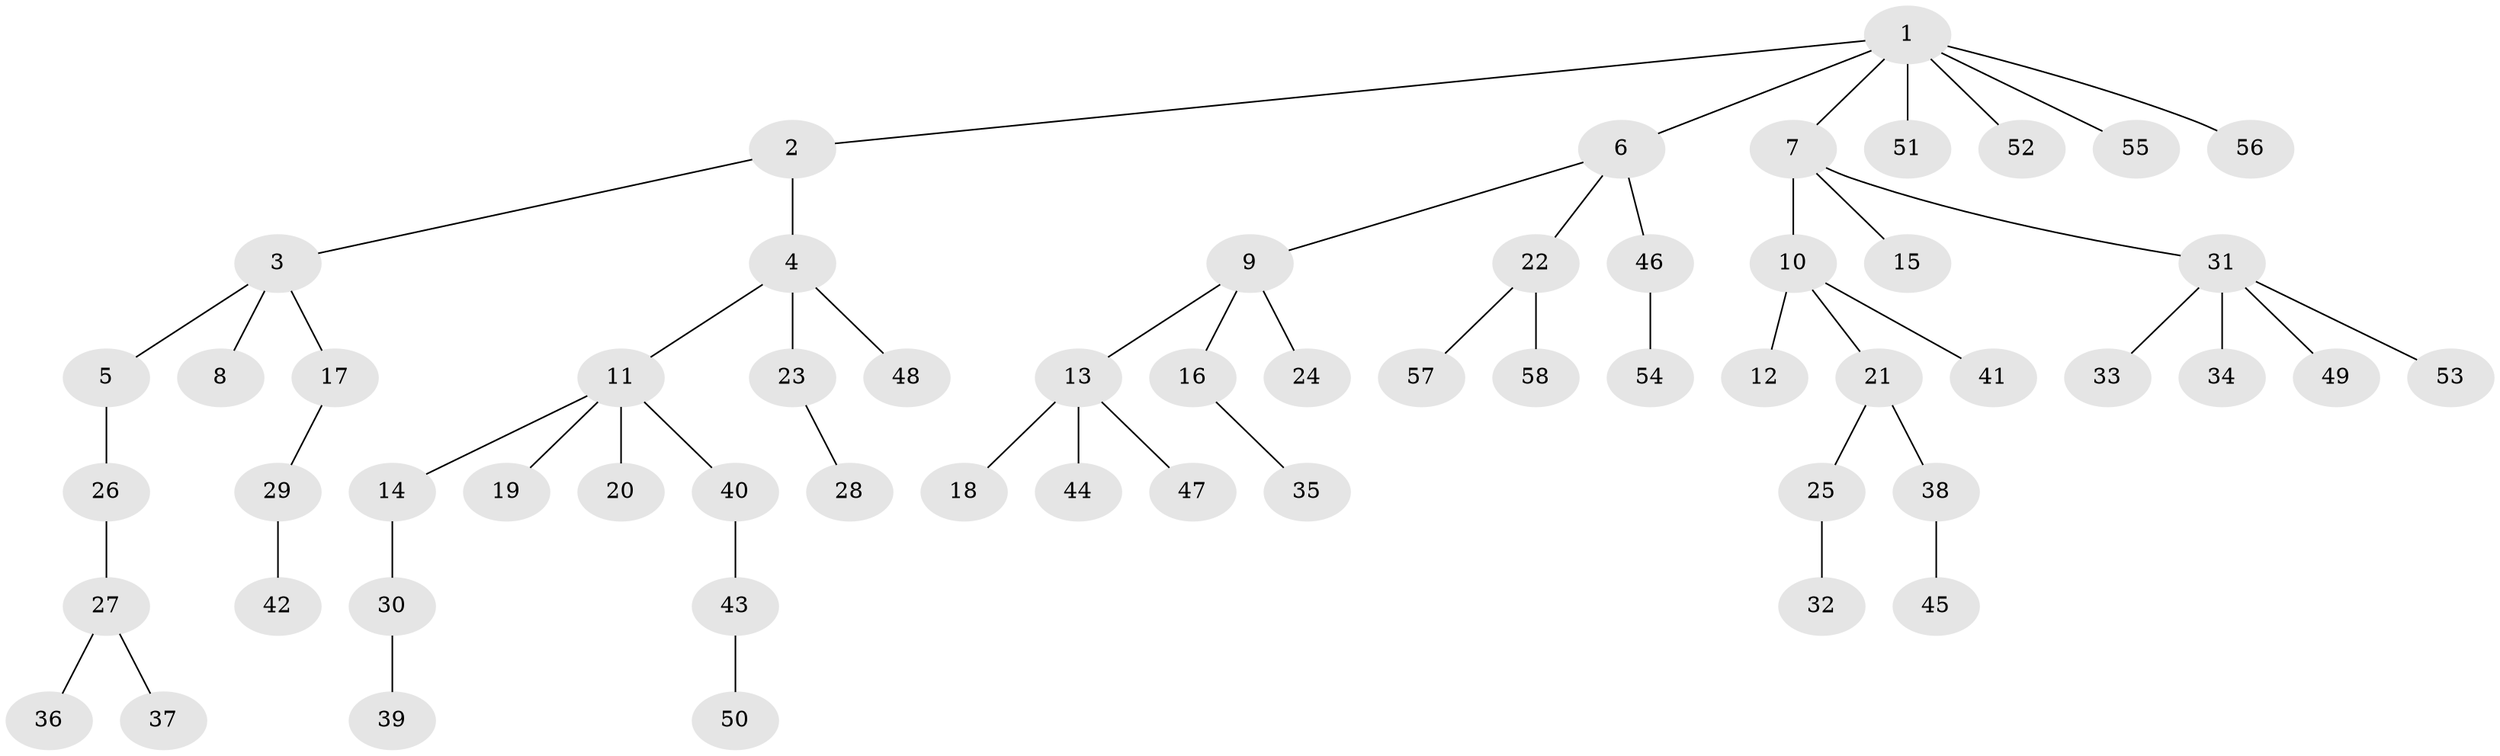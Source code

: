 // Generated by graph-tools (version 1.1) at 2025/02/03/09/25 03:02:17]
// undirected, 58 vertices, 57 edges
graph export_dot {
graph [start="1"]
  node [color=gray90,style=filled];
  1;
  2;
  3;
  4;
  5;
  6;
  7;
  8;
  9;
  10;
  11;
  12;
  13;
  14;
  15;
  16;
  17;
  18;
  19;
  20;
  21;
  22;
  23;
  24;
  25;
  26;
  27;
  28;
  29;
  30;
  31;
  32;
  33;
  34;
  35;
  36;
  37;
  38;
  39;
  40;
  41;
  42;
  43;
  44;
  45;
  46;
  47;
  48;
  49;
  50;
  51;
  52;
  53;
  54;
  55;
  56;
  57;
  58;
  1 -- 2;
  1 -- 6;
  1 -- 7;
  1 -- 51;
  1 -- 52;
  1 -- 55;
  1 -- 56;
  2 -- 3;
  2 -- 4;
  3 -- 5;
  3 -- 8;
  3 -- 17;
  4 -- 11;
  4 -- 23;
  4 -- 48;
  5 -- 26;
  6 -- 9;
  6 -- 22;
  6 -- 46;
  7 -- 10;
  7 -- 15;
  7 -- 31;
  9 -- 13;
  9 -- 16;
  9 -- 24;
  10 -- 12;
  10 -- 21;
  10 -- 41;
  11 -- 14;
  11 -- 19;
  11 -- 20;
  11 -- 40;
  13 -- 18;
  13 -- 44;
  13 -- 47;
  14 -- 30;
  16 -- 35;
  17 -- 29;
  21 -- 25;
  21 -- 38;
  22 -- 57;
  22 -- 58;
  23 -- 28;
  25 -- 32;
  26 -- 27;
  27 -- 36;
  27 -- 37;
  29 -- 42;
  30 -- 39;
  31 -- 33;
  31 -- 34;
  31 -- 49;
  31 -- 53;
  38 -- 45;
  40 -- 43;
  43 -- 50;
  46 -- 54;
}
